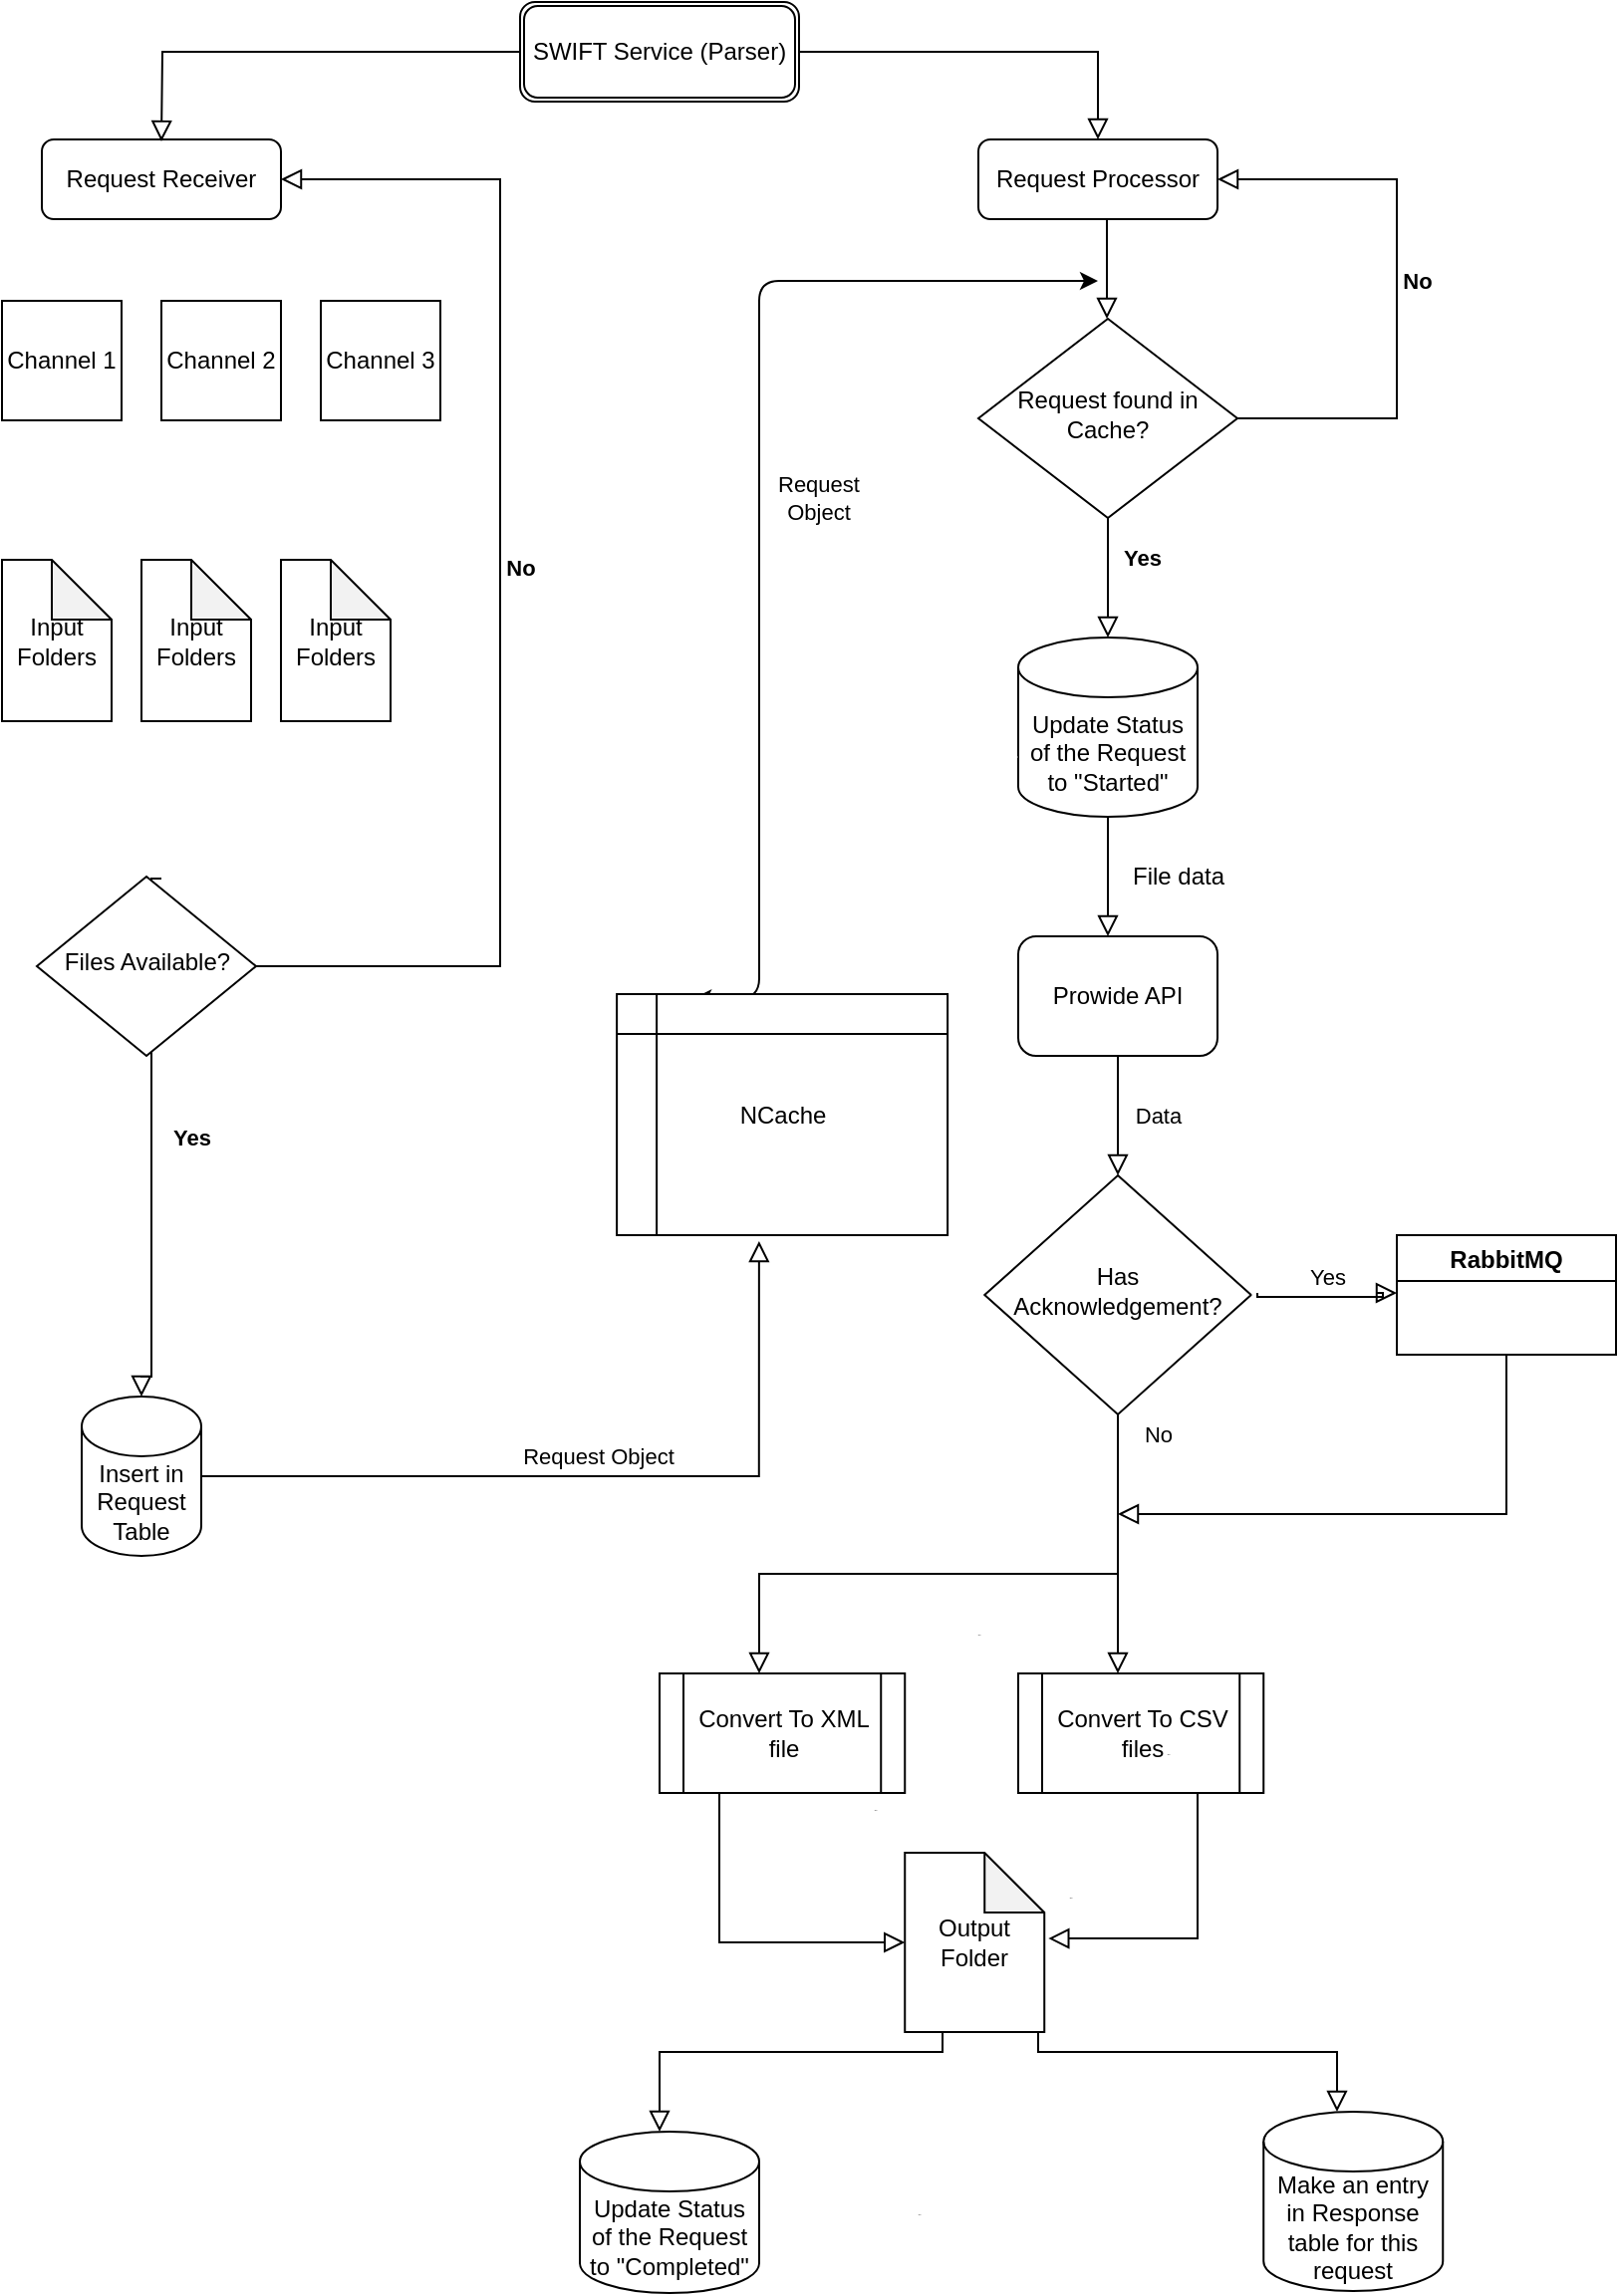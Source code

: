 <mxfile version="14.8.6" type="github">
  <diagram id="C5RBs43oDa-KdzZeNtuy" name="Page-1">
    <mxGraphModel dx="1108" dy="482" grid="1" gridSize="10" guides="1" tooltips="1" connect="1" arrows="1" fold="1" page="1" pageScale="1" pageWidth="827" pageHeight="1169" math="0" shadow="0">
      <root>
        <mxCell id="WIyWlLk6GJQsqaUBKTNV-0" />
        <mxCell id="WIyWlLk6GJQsqaUBKTNV-1" parent="WIyWlLk6GJQsqaUBKTNV-0" />
        <mxCell id="WIyWlLk6GJQsqaUBKTNV-4" value="Yes" style="rounded=0;html=1;jettySize=auto;orthogonalLoop=1;fontSize=11;endArrow=block;endFill=0;endSize=8;strokeWidth=1;shadow=0;labelBackgroundColor=none;edgeStyle=orthogonalEdgeStyle;fontStyle=1;entryX=0.5;entryY=0;entryDx=0;entryDy=0;entryPerimeter=0;" parent="WIyWlLk6GJQsqaUBKTNV-1" edge="1" target="kq1nl4gFMCtAFIPx6vgy-6">
          <mxGeometry y="20" relative="1" as="geometry">
            <mxPoint as="offset" />
            <mxPoint x="90" y="550" as="targetPoint" />
            <mxPoint x="90" y="450" as="sourcePoint" />
            <Array as="points">
              <mxPoint x="85" y="450" />
              <mxPoint x="85" y="700" />
              <mxPoint x="80" y="700" />
            </Array>
          </mxGeometry>
        </mxCell>
        <mxCell id="WIyWlLk6GJQsqaUBKTNV-5" value="No" style="edgeStyle=orthogonalEdgeStyle;rounded=0;html=1;jettySize=auto;orthogonalLoop=1;fontSize=11;endArrow=block;endFill=0;endSize=8;strokeWidth=1;shadow=0;labelBackgroundColor=none;entryX=1;entryY=0.5;entryDx=0;entryDy=0;exitX=1;exitY=0.5;exitDx=0;exitDy=0;fontStyle=1" parent="WIyWlLk6GJQsqaUBKTNV-1" source="WIyWlLk6GJQsqaUBKTNV-6" target="kq1nl4gFMCtAFIPx6vgy-1" edge="1">
          <mxGeometry x="0.029" y="-10" relative="1" as="geometry">
            <mxPoint as="offset" />
            <mxPoint x="250" y="339" as="targetPoint" />
            <Array as="points">
              <mxPoint x="260" y="494" />
              <mxPoint x="260" y="99" />
            </Array>
          </mxGeometry>
        </mxCell>
        <mxCell id="WIyWlLk6GJQsqaUBKTNV-6" value="Files Available?" style="rhombus;whiteSpace=wrap;html=1;shadow=0;fontFamily=Helvetica;fontSize=12;align=center;strokeWidth=1;spacing=6;spacingTop=-4;" parent="WIyWlLk6GJQsqaUBKTNV-1" vertex="1">
          <mxGeometry x="27.5" y="449" width="110" height="90" as="geometry" />
        </mxCell>
        <mxCell id="WIyWlLk6GJQsqaUBKTNV-9" value="Request Object" style="edgeStyle=orthogonalEdgeStyle;rounded=0;html=1;jettySize=auto;orthogonalLoop=1;fontSize=11;endArrow=block;endFill=0;endSize=8;strokeWidth=1;shadow=0;labelBackgroundColor=none;exitX=1;exitY=0.5;exitDx=0;exitDy=0;exitPerimeter=0;entryX=0.43;entryY=1.025;entryDx=0;entryDy=0;entryPerimeter=0;" parent="WIyWlLk6GJQsqaUBKTNV-1" source="kq1nl4gFMCtAFIPx6vgy-6" target="kq1nl4gFMCtAFIPx6vgy-38" edge="1">
          <mxGeometry y="10" relative="1" as="geometry">
            <mxPoint as="offset" />
            <mxPoint x="140" y="509" as="sourcePoint" />
            <mxPoint x="321" y="660" as="targetPoint" />
            <Array as="points">
              <mxPoint x="390" y="750" />
            </Array>
          </mxGeometry>
        </mxCell>
        <mxCell id="kq1nl4gFMCtAFIPx6vgy-1" value="Request Receiver" style="rounded=1;whiteSpace=wrap;html=1;fontSize=12;glass=0;strokeWidth=1;shadow=0;" parent="WIyWlLk6GJQsqaUBKTNV-1" vertex="1">
          <mxGeometry x="30" y="79" width="120" height="40" as="geometry" />
        </mxCell>
        <mxCell id="kq1nl4gFMCtAFIPx6vgy-6" value="Insert in Request Table" style="shape=cylinder3;whiteSpace=wrap;html=1;boundedLbl=1;backgroundOutline=1;size=15;" parent="WIyWlLk6GJQsqaUBKTNV-1" vertex="1">
          <mxGeometry x="50" y="710" width="60" height="80" as="geometry" />
        </mxCell>
        <mxCell id="kq1nl4gFMCtAFIPx6vgy-8" value="Request Processor" style="rounded=1;whiteSpace=wrap;html=1;fontSize=12;glass=0;strokeWidth=1;shadow=0;" parent="WIyWlLk6GJQsqaUBKTNV-1" vertex="1">
          <mxGeometry x="500" y="79" width="120" height="40" as="geometry" />
        </mxCell>
        <mxCell id="kq1nl4gFMCtAFIPx6vgy-14" value="" style="endArrow=classic;startArrow=classic;html=1;exitX=0.232;exitY=0.017;exitDx=0;exitDy=0;exitPerimeter=0;edgeStyle=orthogonalEdgeStyle;" parent="WIyWlLk6GJQsqaUBKTNV-1" edge="1" source="kq1nl4gFMCtAFIPx6vgy-38">
          <mxGeometry width="50" height="50" relative="1" as="geometry">
            <mxPoint x="356.95" y="439.98" as="sourcePoint" />
            <mxPoint x="560" y="150" as="targetPoint" />
            <Array as="points">
              <mxPoint x="390" y="510" />
              <mxPoint x="390" y="150" />
            </Array>
          </mxGeometry>
        </mxCell>
        <mxCell id="kq1nl4gFMCtAFIPx6vgy-15" value="" style="rounded=0;html=1;jettySize=auto;orthogonalLoop=1;fontSize=11;endArrow=block;endFill=0;endSize=8;strokeWidth=1;shadow=0;labelBackgroundColor=none;edgeStyle=orthogonalEdgeStyle;" parent="WIyWlLk6GJQsqaUBKTNV-1" edge="1">
          <mxGeometry relative="1" as="geometry">
            <mxPoint x="564.5" y="119" as="sourcePoint" />
            <mxPoint x="564.5" y="169" as="targetPoint" />
          </mxGeometry>
        </mxCell>
        <mxCell id="kq1nl4gFMCtAFIPx6vgy-16" value="Request found in Cache?" style="rhombus;whiteSpace=wrap;html=1;shadow=0;fontFamily=Helvetica;fontSize=12;align=center;strokeWidth=1;spacing=6;spacingTop=-4;" parent="WIyWlLk6GJQsqaUBKTNV-1" vertex="1">
          <mxGeometry x="500" y="169" width="130" height="100" as="geometry" />
        </mxCell>
        <mxCell id="kq1nl4gFMCtAFIPx6vgy-27" value="" style="rounded=0;html=1;jettySize=auto;orthogonalLoop=1;fontSize=11;endArrow=block;endFill=0;endSize=8;strokeWidth=1;shadow=0;labelBackgroundColor=none;edgeStyle=orthogonalEdgeStyle;exitX=0.5;exitY=1;exitDx=0;exitDy=0;" parent="WIyWlLk6GJQsqaUBKTNV-1" source="kq1nl4gFMCtAFIPx6vgy-16" edge="1">
          <mxGeometry relative="1" as="geometry">
            <mxPoint x="100" y="269" as="sourcePoint" />
            <mxPoint x="565" y="329" as="targetPoint" />
          </mxGeometry>
        </mxCell>
        <mxCell id="kq1nl4gFMCtAFIPx6vgy-29" value="Update Status of the Request to &quot;Started&quot;" style="shape=cylinder3;whiteSpace=wrap;html=1;boundedLbl=1;backgroundOutline=1;size=15;" parent="WIyWlLk6GJQsqaUBKTNV-1" vertex="1">
          <mxGeometry x="520" y="329" width="90" height="90" as="geometry" />
        </mxCell>
        <mxCell id="kq1nl4gFMCtAFIPx6vgy-31" value="" style="rounded=0;html=1;jettySize=auto;orthogonalLoop=1;fontSize=11;endArrow=block;endFill=0;endSize=8;strokeWidth=1;shadow=0;labelBackgroundColor=none;edgeStyle=orthogonalEdgeStyle;exitX=0.5;exitY=1;exitDx=0;exitDy=0;exitPerimeter=0;" parent="WIyWlLk6GJQsqaUBKTNV-1" source="kq1nl4gFMCtAFIPx6vgy-29" edge="1">
          <mxGeometry relative="1" as="geometry">
            <mxPoint x="575" y="449" as="sourcePoint" />
            <mxPoint x="565" y="479" as="targetPoint" />
          </mxGeometry>
        </mxCell>
        <mxCell id="kq1nl4gFMCtAFIPx6vgy-32" value="Prowide API" style="rounded=1;whiteSpace=wrap;html=1;" parent="WIyWlLk6GJQsqaUBKTNV-1" vertex="1">
          <mxGeometry x="520" y="479" width="100" height="60" as="geometry" />
        </mxCell>
        <mxCell id="kq1nl4gFMCtAFIPx6vgy-33" value="File data" style="text;html=1;align=center;verticalAlign=middle;resizable=0;points=[];autosize=1;strokeColor=none;" parent="WIyWlLk6GJQsqaUBKTNV-1" vertex="1">
          <mxGeometry x="570" y="439" width="60" height="20" as="geometry" />
        </mxCell>
        <mxCell id="kq1nl4gFMCtAFIPx6vgy-34" value="Has Acknowledgement?" style="rhombus;whiteSpace=wrap;html=1;shadow=0;fontFamily=Helvetica;fontSize=12;align=center;strokeWidth=1;spacing=6;spacingTop=-4;" parent="WIyWlLk6GJQsqaUBKTNV-1" vertex="1">
          <mxGeometry x="503.13" y="599" width="133.75" height="120" as="geometry" />
        </mxCell>
        <mxCell id="kq1nl4gFMCtAFIPx6vgy-35" value="Data" style="rounded=0;html=1;jettySize=auto;orthogonalLoop=1;fontSize=11;endArrow=block;endFill=0;endSize=8;strokeWidth=1;shadow=0;labelBackgroundColor=none;edgeStyle=orthogonalEdgeStyle;entryX=0.5;entryY=0;entryDx=0;entryDy=0;exitX=0.5;exitY=1;exitDx=0;exitDy=0;" parent="WIyWlLk6GJQsqaUBKTNV-1" source="kq1nl4gFMCtAFIPx6vgy-32" target="kq1nl4gFMCtAFIPx6vgy-34" edge="1">
          <mxGeometry y="20" relative="1" as="geometry">
            <mxPoint x="560" y="549" as="sourcePoint" />
            <mxPoint x="575" y="489" as="targetPoint" />
            <Array as="points">
              <mxPoint x="570" y="579" />
              <mxPoint x="570" y="579" />
            </Array>
            <mxPoint as="offset" />
          </mxGeometry>
        </mxCell>
        <mxCell id="kq1nl4gFMCtAFIPx6vgy-68" value="" style="edgeStyle=orthogonalEdgeStyle;rounded=0;orthogonalLoop=1;jettySize=auto;html=1;fontSize=1;strokeColor=#FFFFFF;" parent="WIyWlLk6GJQsqaUBKTNV-1" source="kq1nl4gFMCtAFIPx6vgy-37" target="kq1nl4gFMCtAFIPx6vgy-34" edge="1">
          <mxGeometry relative="1" as="geometry" />
        </mxCell>
        <mxCell id="kq1nl4gFMCtAFIPx6vgy-37" value="RabbitMQ" style="swimlane;" parent="WIyWlLk6GJQsqaUBKTNV-1" vertex="1">
          <mxGeometry x="710" y="629" width="110" height="60" as="geometry" />
        </mxCell>
        <mxCell id="kq1nl4gFMCtAFIPx6vgy-40" value="Yes" style="edgeStyle=orthogonalEdgeStyle;rounded=0;html=1;jettySize=auto;orthogonalLoop=1;fontSize=11;endArrow=block;endFill=0;endSize=8;strokeWidth=1;shadow=0;labelBackgroundColor=none;" parent="kq1nl4gFMCtAFIPx6vgy-37" edge="1">
          <mxGeometry y="10" relative="1" as="geometry">
            <mxPoint as="offset" />
            <mxPoint x="-70" y="29" as="sourcePoint" />
            <mxPoint y="29" as="targetPoint" />
            <Array as="points">
              <mxPoint x="-70" y="31" />
              <mxPoint x="-7" y="31" />
              <mxPoint x="-7" y="29" />
            </Array>
          </mxGeometry>
        </mxCell>
        <mxCell id="kq1nl4gFMCtAFIPx6vgy-75" style="edgeStyle=elbowEdgeStyle;rounded=0;orthogonalLoop=1;jettySize=auto;html=1;fontSize=11;strokeColor=#FFFFFF;entryX=0;entryY=0;entryDx=0;entryDy=60;entryPerimeter=0;" parent="WIyWlLk6GJQsqaUBKTNV-1" target="kq1nl4gFMCtAFIPx6vgy-29" edge="1">
          <mxGeometry relative="1" as="geometry">
            <mxPoint x="430" y="390" as="targetPoint" />
            <mxPoint x="430" y="390" as="sourcePoint" />
          </mxGeometry>
        </mxCell>
        <mxCell id="kq1nl4gFMCtAFIPx6vgy-38" value="NCache" style="shape=internalStorage;whiteSpace=wrap;html=1;backgroundOutline=1;" parent="WIyWlLk6GJQsqaUBKTNV-1" vertex="1">
          <mxGeometry x="318.56" y="508" width="166" height="121" as="geometry" />
        </mxCell>
        <mxCell id="kq1nl4gFMCtAFIPx6vgy-43" value="" style="rounded=0;html=1;jettySize=auto;orthogonalLoop=1;fontSize=11;endArrow=block;endFill=0;endSize=8;strokeWidth=1;shadow=0;labelBackgroundColor=none;edgeStyle=orthogonalEdgeStyle;exitX=0.5;exitY=1;exitDx=0;exitDy=0;" parent="WIyWlLk6GJQsqaUBKTNV-1" source="kq1nl4gFMCtAFIPx6vgy-37" edge="1">
          <mxGeometry relative="1" as="geometry">
            <mxPoint x="580" y="549" as="sourcePoint" />
            <mxPoint x="570" y="769" as="targetPoint" />
            <Array as="points">
              <mxPoint x="765" y="769" />
            </Array>
          </mxGeometry>
        </mxCell>
        <mxCell id="kq1nl4gFMCtAFIPx6vgy-44" value="Input Folders" style="shape=note;whiteSpace=wrap;html=1;backgroundOutline=1;darkOpacity=0.05;" parent="WIyWlLk6GJQsqaUBKTNV-1" vertex="1">
          <mxGeometry x="80" y="290" width="55" height="81" as="geometry" />
        </mxCell>
        <mxCell id="kq1nl4gFMCtAFIPx6vgy-45" value="Convert To CSV files" style="shape=process;whiteSpace=wrap;html=1;backgroundOutline=1;" parent="WIyWlLk6GJQsqaUBKTNV-1" vertex="1">
          <mxGeometry x="520" y="849" width="123.12" height="60" as="geometry" />
        </mxCell>
        <mxCell id="kq1nl4gFMCtAFIPx6vgy-48" value="No" style="rounded=0;html=1;jettySize=auto;orthogonalLoop=1;fontSize=11;endArrow=block;endFill=0;endSize=8;strokeWidth=1;shadow=0;labelBackgroundColor=none;edgeStyle=orthogonalEdgeStyle;exitX=0.5;exitY=1;exitDx=0;exitDy=0;" parent="WIyWlLk6GJQsqaUBKTNV-1" source="kq1nl4gFMCtAFIPx6vgy-34" edge="1">
          <mxGeometry x="-0.846" y="20" relative="1" as="geometry">
            <mxPoint x="580" y="549" as="sourcePoint" />
            <mxPoint x="570" y="849" as="targetPoint" />
            <Array as="points">
              <mxPoint x="570" y="789" />
            </Array>
            <mxPoint as="offset" />
          </mxGeometry>
        </mxCell>
        <mxCell id="kq1nl4gFMCtAFIPx6vgy-50" value="No" style="rounded=0;html=1;jettySize=auto;orthogonalLoop=1;fontSize=1;endArrow=block;endFill=0;endSize=8;strokeWidth=1;shadow=0;labelBackgroundColor=none;edgeStyle=orthogonalEdgeStyle;" parent="WIyWlLk6GJQsqaUBKTNV-1" edge="1">
          <mxGeometry x="-0.391" y="30" relative="1" as="geometry">
            <mxPoint x="570" y="799" as="sourcePoint" />
            <mxPoint x="390" y="849" as="targetPoint" />
            <Array as="points">
              <mxPoint x="390" y="799" />
            </Array>
            <mxPoint as="offset" />
          </mxGeometry>
        </mxCell>
        <mxCell id="kq1nl4gFMCtAFIPx6vgy-52" value="Convert To XML file" style="shape=process;whiteSpace=wrap;html=1;backgroundOutline=1;" parent="WIyWlLk6GJQsqaUBKTNV-1" vertex="1">
          <mxGeometry x="340" y="849" width="123.12" height="60" as="geometry" />
        </mxCell>
        <mxCell id="kq1nl4gFMCtAFIPx6vgy-53" value="Output Folder" style="shape=note;whiteSpace=wrap;html=1;backgroundOutline=1;darkOpacity=0.05;" parent="WIyWlLk6GJQsqaUBKTNV-1" vertex="1">
          <mxGeometry x="463.12" y="939" width="70" height="90" as="geometry" />
        </mxCell>
        <mxCell id="kq1nl4gFMCtAFIPx6vgy-54" value="No" style="rounded=0;html=1;jettySize=auto;orthogonalLoop=1;fontSize=1;endArrow=block;endFill=0;endSize=8;strokeWidth=1;shadow=0;labelBackgroundColor=none;edgeStyle=orthogonalEdgeStyle;exitX=0.5;exitY=1;exitDx=0;exitDy=0;entryX=0;entryY=0.5;entryDx=0;entryDy=0;entryPerimeter=0;" parent="WIyWlLk6GJQsqaUBKTNV-1" source="kq1nl4gFMCtAFIPx6vgy-52" target="kq1nl4gFMCtAFIPx6vgy-53" edge="1">
          <mxGeometry x="-0.597" y="78" relative="1" as="geometry">
            <mxPoint x="504" y="969" as="sourcePoint" />
            <mxPoint x="450" y="984" as="targetPoint" />
            <Array as="points">
              <mxPoint x="370" y="909" />
              <mxPoint x="370" y="984" />
            </Array>
            <mxPoint as="offset" />
          </mxGeometry>
        </mxCell>
        <mxCell id="kq1nl4gFMCtAFIPx6vgy-55" value="No" style="rounded=0;html=1;jettySize=auto;orthogonalLoop=1;fontSize=1;endArrow=block;endFill=0;endSize=8;strokeWidth=1;shadow=0;labelBackgroundColor=none;edgeStyle=orthogonalEdgeStyle;exitX=0.5;exitY=1;exitDx=0;exitDy=0;entryX=1.029;entryY=0.478;entryDx=0;entryDy=0;entryPerimeter=0;" parent="WIyWlLk6GJQsqaUBKTNV-1" source="kq1nl4gFMCtAFIPx6vgy-45" target="kq1nl4gFMCtAFIPx6vgy-53" edge="1">
          <mxGeometry x="-0.846" y="20" relative="1" as="geometry">
            <mxPoint x="411.56" y="919" as="sourcePoint" />
            <mxPoint x="550" y="992" as="targetPoint" />
            <Array as="points">
              <mxPoint x="610" y="909" />
              <mxPoint x="610" y="982" />
            </Array>
            <mxPoint as="offset" />
          </mxGeometry>
        </mxCell>
        <mxCell id="kq1nl4gFMCtAFIPx6vgy-58" value="Update Status of the Request to &quot;Completed&quot;" style="shape=cylinder3;whiteSpace=wrap;html=1;boundedLbl=1;backgroundOutline=1;size=15;" parent="WIyWlLk6GJQsqaUBKTNV-1" vertex="1">
          <mxGeometry x="300" y="1079" width="90" height="81" as="geometry" />
        </mxCell>
        <mxCell id="kq1nl4gFMCtAFIPx6vgy-59" value="Make an entry in Response table for this request" style="shape=cylinder3;whiteSpace=wrap;html=1;boundedLbl=1;backgroundOutline=1;size=15;" parent="WIyWlLk6GJQsqaUBKTNV-1" vertex="1">
          <mxGeometry x="643.12" y="1069" width="90" height="90" as="geometry" />
        </mxCell>
        <mxCell id="kq1nl4gFMCtAFIPx6vgy-62" value="No" style="rounded=0;html=1;jettySize=auto;orthogonalLoop=1;fontSize=1;endArrow=block;endFill=0;endSize=8;strokeWidth=1;shadow=0;labelBackgroundColor=none;edgeStyle=orthogonalEdgeStyle;exitX=0.27;exitY=1;exitDx=0;exitDy=0;exitPerimeter=0;" parent="WIyWlLk6GJQsqaUBKTNV-1" source="kq1nl4gFMCtAFIPx6vgy-53" target="kq1nl4gFMCtAFIPx6vgy-58" edge="1">
          <mxGeometry x="-0.771" y="81" relative="1" as="geometry">
            <mxPoint x="480" y="1039" as="sourcePoint" />
            <mxPoint x="473.12" y="994" as="targetPoint" />
            <Array as="points">
              <mxPoint x="482" y="1039" />
              <mxPoint x="340" y="1039" />
            </Array>
            <mxPoint as="offset" />
          </mxGeometry>
        </mxCell>
        <mxCell id="kq1nl4gFMCtAFIPx6vgy-63" value="No" style="rounded=0;html=1;jettySize=auto;orthogonalLoop=1;fontSize=1;endArrow=block;endFill=0;endSize=8;strokeWidth=1;shadow=0;labelBackgroundColor=none;edgeStyle=orthogonalEdgeStyle;exitX=0.727;exitY=1;exitDx=0;exitDy=0;exitPerimeter=0;" parent="WIyWlLk6GJQsqaUBKTNV-1" source="kq1nl4gFMCtAFIPx6vgy-53" edge="1">
          <mxGeometry x="-0.597" y="78" relative="1" as="geometry">
            <mxPoint x="492.02" y="1039" as="sourcePoint" />
            <mxPoint x="680" y="1069" as="targetPoint" />
            <Array as="points">
              <mxPoint x="530" y="1029" />
              <mxPoint x="530" y="1039" />
              <mxPoint x="680" y="1039" />
              <mxPoint x="680" y="1069" />
            </Array>
            <mxPoint as="offset" />
          </mxGeometry>
        </mxCell>
        <mxCell id="kq1nl4gFMCtAFIPx6vgy-64" value="SWIFT Service (Parser)" style="shape=ext;double=1;rounded=1;whiteSpace=wrap;html=1;" parent="WIyWlLk6GJQsqaUBKTNV-1" vertex="1">
          <mxGeometry x="270" y="10" width="140" height="50" as="geometry" />
        </mxCell>
        <mxCell id="kq1nl4gFMCtAFIPx6vgy-65" value="" style="rounded=0;html=1;jettySize=auto;orthogonalLoop=1;fontSize=11;endArrow=block;endFill=0;endSize=8;strokeWidth=1;shadow=0;labelBackgroundColor=none;edgeStyle=orthogonalEdgeStyle;exitX=0;exitY=0.5;exitDx=0;exitDy=0;" parent="WIyWlLk6GJQsqaUBKTNV-1" source="kq1nl4gFMCtAFIPx6vgy-64" edge="1">
          <mxGeometry relative="1" as="geometry">
            <mxPoint x="100" y="129" as="sourcePoint" />
            <mxPoint x="90" y="80" as="targetPoint" />
            <Array as="points" />
          </mxGeometry>
        </mxCell>
        <mxCell id="kq1nl4gFMCtAFIPx6vgy-66" value="" style="rounded=0;html=1;jettySize=auto;orthogonalLoop=1;fontSize=11;endArrow=block;endFill=0;endSize=8;strokeWidth=1;shadow=0;labelBackgroundColor=none;edgeStyle=orthogonalEdgeStyle;exitX=1;exitY=0.5;exitDx=0;exitDy=0;entryX=0.5;entryY=0;entryDx=0;entryDy=0;" parent="WIyWlLk6GJQsqaUBKTNV-1" source="kq1nl4gFMCtAFIPx6vgy-64" target="kq1nl4gFMCtAFIPx6vgy-8" edge="1">
          <mxGeometry relative="1" as="geometry">
            <mxPoint x="300" y="25" as="sourcePoint" />
            <mxPoint x="100" y="90" as="targetPoint" />
            <Array as="points" />
          </mxGeometry>
        </mxCell>
        <mxCell id="kq1nl4gFMCtAFIPx6vgy-69" value="No" style="edgeStyle=orthogonalEdgeStyle;rounded=0;html=1;jettySize=auto;orthogonalLoop=1;fontSize=11;endArrow=block;endFill=0;endSize=8;strokeWidth=1;shadow=0;labelBackgroundColor=none;entryX=1;entryY=0.5;entryDx=0;entryDy=0;exitX=1;exitY=0.5;exitDx=0;exitDy=0;fontStyle=1" parent="WIyWlLk6GJQsqaUBKTNV-1" source="kq1nl4gFMCtAFIPx6vgy-16" target="kq1nl4gFMCtAFIPx6vgy-8" edge="1">
          <mxGeometry x="0.029" y="-10" relative="1" as="geometry">
            <mxPoint as="offset" />
            <mxPoint x="155" y="364" as="sourcePoint" />
            <mxPoint x="160" y="109" as="targetPoint" />
            <Array as="points">
              <mxPoint x="710" y="219" />
              <mxPoint x="710" y="99" />
            </Array>
          </mxGeometry>
        </mxCell>
        <mxCell id="kq1nl4gFMCtAFIPx6vgy-71" value="&lt;font style=&quot;font-size: 11px&quot;&gt;Yes&lt;/font&gt;" style="text;strokeColor=none;fillColor=none;html=1;fontSize=11;fontStyle=1;verticalAlign=middle;align=center;" parent="WIyWlLk6GJQsqaUBKTNV-1" vertex="1">
          <mxGeometry x="531.56" y="269" width="100" height="40" as="geometry" />
        </mxCell>
        <mxCell id="kq1nl4gFMCtAFIPx6vgy-73" style="edgeStyle=orthogonalEdgeStyle;rounded=0;orthogonalLoop=1;jettySize=auto;html=1;exitX=0;exitY=0;exitDx=50;exitDy=21;exitPerimeter=0;entryX=0;entryY=0;entryDx=50;entryDy=39;entryPerimeter=0;fontSize=11;strokeColor=#FFFFFF;" parent="WIyWlLk6GJQsqaUBKTNV-1" edge="1">
          <mxGeometry relative="1" as="geometry">
            <mxPoint x="449" y="400" as="sourcePoint" />
            <mxPoint x="431" y="400" as="targetPoint" />
          </mxGeometry>
        </mxCell>
        <mxCell id="kq1nl4gFMCtAFIPx6vgy-76" value="Request Object" style="text;html=1;strokeColor=none;fillColor=none;align=center;verticalAlign=middle;whiteSpace=wrap;rounded=0;fontSize=11;" parent="WIyWlLk6GJQsqaUBKTNV-1" vertex="1">
          <mxGeometry x="390" y="249" width="60" height="20" as="geometry" />
        </mxCell>
        <mxCell id="RdGOt6yGtJzuH_gNXcca-1" value="Input Folders" style="shape=note;whiteSpace=wrap;html=1;backgroundOutline=1;darkOpacity=0.05;" vertex="1" parent="WIyWlLk6GJQsqaUBKTNV-1">
          <mxGeometry x="150" y="290" width="55" height="81" as="geometry" />
        </mxCell>
        <mxCell id="RdGOt6yGtJzuH_gNXcca-3" value="Channel 1" style="whiteSpace=wrap;html=1;aspect=fixed;" vertex="1" parent="WIyWlLk6GJQsqaUBKTNV-1">
          <mxGeometry x="10" y="160" width="60" height="60" as="geometry" />
        </mxCell>
        <mxCell id="RdGOt6yGtJzuH_gNXcca-5" value="Input Folders" style="shape=note;whiteSpace=wrap;html=1;backgroundOutline=1;darkOpacity=0.05;" vertex="1" parent="WIyWlLk6GJQsqaUBKTNV-1">
          <mxGeometry x="10" y="290" width="55" height="81" as="geometry" />
        </mxCell>
        <mxCell id="RdGOt6yGtJzuH_gNXcca-6" value="Channel 2" style="whiteSpace=wrap;html=1;aspect=fixed;" vertex="1" parent="WIyWlLk6GJQsqaUBKTNV-1">
          <mxGeometry x="90" y="160" width="60" height="60" as="geometry" />
        </mxCell>
        <mxCell id="RdGOt6yGtJzuH_gNXcca-7" value="Channel 3" style="whiteSpace=wrap;html=1;aspect=fixed;" vertex="1" parent="WIyWlLk6GJQsqaUBKTNV-1">
          <mxGeometry x="170" y="160" width="60" height="60" as="geometry" />
        </mxCell>
      </root>
    </mxGraphModel>
  </diagram>
</mxfile>
